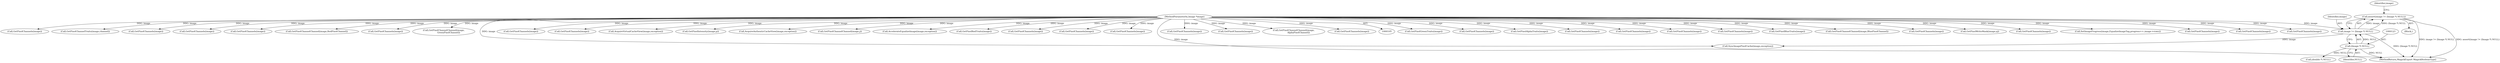 digraph "0_ImageMagick_1cc6f0ccc92c20c7cab6c4a7335daf29c91f0d8e_0@API" {
"1000119" [label="(Call,assert(image != (Image *) NULL))"];
"1000120" [label="(Call,image != (Image *) NULL)"];
"1000106" [label="(MethodParameterIn,Image *image)"];
"1000122" [label="(Call,(Image *) NULL)"];
"1000121" [label="(Identifier,image)"];
"1000647" [label="(Call,GetPixelGreenTraits(image))"];
"1000857" [label="(Call,GetPixelChannels(image))"];
"1000739" [label="(Call,GetPixelAlphaTraits(image))"];
"1000909" [label="(Call,GetPixelChannels(image))"];
"1000208" [label="(Call,(double *) NULL)"];
"1000431" [label="(Call,GetPixelChannels(image))"];
"1000918" [label="(Call,GetPixelChannels(image))"];
"1000185" [label="(Call,GetPixelChannels(image))"];
"1000693" [label="(Call,GetPixelBlueTraits(image))"];
"1000701" [label="(Call,GetPixelChannelChannel(image,BluePixelChannel))"];
"1000124" [label="(Identifier,NULL)"];
"1000382" [label="(Call,GetPixelChannels(image))"];
"1000850" [label="(Call,GetPixelWriteMask(image,q))"];
"1000106" [label="(MethodParameterIn,Image *image)"];
"1000868" [label="(Call,GetPixelChannels(image))"];
"1000941" [label="(Call,SetImageProgress(image,EqualizeImageTag,progress++,image->rows))"];
"1000171" [label="(Call,GetPixelChannels(image))"];
"1000724" [label="(Call,GetPixelChannels(image))"];
"1000122" [label="(Call,(Image *) NULL)"];
"1000678" [label="(Call,GetPixelChannels(image))"];
"1000550" [label="(Call,GetPixelChannels(image))"];
"1000882" [label="(Call,GetPixelChannelTraits(image,channel))"];
"1000199" [label="(Call,GetPixelChannels(image))"];
"1000632" [label="(Call,GetPixelChannels(image))"];
"1000455" [label="(Call,GetPixelChannels(image))"];
"1000609" [label="(Call,GetPixelChannelChannel(image,RedPixelChannel))"];
"1000353" [label="(Call,GetPixelChannels(image))"];
"1000655" [label="(Call,GetPixelChannelChannel(image,\n              GreenPixelChannel))"];
"1000133" [label="(Call,SyncImagePixelCache(image,exception))"];
"1000533" [label="(Call,GetPixelChannels(image))"];
"1000403" [label="(Call,GetPixelChannels(image))"];
"1000119" [label="(Call,assert(image != (Image *) NULL))"];
"1000120" [label="(Call,image != (Image *) NULL)"];
"1000285" [label="(Call,AcquireVirtualCacheView(image,exception))"];
"1000374" [label="(Call,GetPixelIntensity(image,p))"];
"1000787" [label="(Call,AcquireAuthenticCacheView(image,exception))"];
"1000876" [label="(Call,GetPixelChannelChannel(image,j))"];
"1000108" [label="(Block,)"];
"1000141" [label="(Call,AccelerateEqualizeImage(image,exception))"];
"1000601" [label="(Call,GetPixelRedTraits(image))"];
"1000505" [label="(Call,GetPixelChannels(image))"];
"1000484" [label="(Call,GetPixelChannels(image))"];
"1000389" [label="(Call,GetPixelChannels(image))"];
"1000968" [label="(MethodReturn,MagickExport MagickBooleanType)"];
"1000440" [label="(Call,GetPixelChannels(image))"];
"1000278" [label="(Call,GetPixelChannels(image))"];
"1000747" [label="(Call,GetPixelChannelChannel(image,\n              AlphaPixelChannel))"];
"1000770" [label="(Call,GetPixelChannels(image))"];
"1000128" [label="(Identifier,image)"];
"1000119" -> "1000108"  [label="AST: "];
"1000119" -> "1000120"  [label="CFG: "];
"1000120" -> "1000119"  [label="AST: "];
"1000128" -> "1000119"  [label="CFG: "];
"1000119" -> "1000968"  [label="DDG: image != (Image *) NULL"];
"1000119" -> "1000968"  [label="DDG: assert(image != (Image *) NULL)"];
"1000120" -> "1000119"  [label="DDG: image"];
"1000120" -> "1000119"  [label="DDG: (Image *) NULL"];
"1000120" -> "1000122"  [label="CFG: "];
"1000121" -> "1000120"  [label="AST: "];
"1000122" -> "1000120"  [label="AST: "];
"1000120" -> "1000968"  [label="DDG: (Image *) NULL"];
"1000106" -> "1000120"  [label="DDG: image"];
"1000122" -> "1000120"  [label="DDG: NULL"];
"1000120" -> "1000133"  [label="DDG: image"];
"1000106" -> "1000105"  [label="AST: "];
"1000106" -> "1000968"  [label="DDG: image"];
"1000106" -> "1000133"  [label="DDG: image"];
"1000106" -> "1000141"  [label="DDG: image"];
"1000106" -> "1000171"  [label="DDG: image"];
"1000106" -> "1000185"  [label="DDG: image"];
"1000106" -> "1000199"  [label="DDG: image"];
"1000106" -> "1000278"  [label="DDG: image"];
"1000106" -> "1000285"  [label="DDG: image"];
"1000106" -> "1000353"  [label="DDG: image"];
"1000106" -> "1000374"  [label="DDG: image"];
"1000106" -> "1000382"  [label="DDG: image"];
"1000106" -> "1000389"  [label="DDG: image"];
"1000106" -> "1000403"  [label="DDG: image"];
"1000106" -> "1000431"  [label="DDG: image"];
"1000106" -> "1000440"  [label="DDG: image"];
"1000106" -> "1000455"  [label="DDG: image"];
"1000106" -> "1000484"  [label="DDG: image"];
"1000106" -> "1000505"  [label="DDG: image"];
"1000106" -> "1000533"  [label="DDG: image"];
"1000106" -> "1000550"  [label="DDG: image"];
"1000106" -> "1000601"  [label="DDG: image"];
"1000106" -> "1000609"  [label="DDG: image"];
"1000106" -> "1000632"  [label="DDG: image"];
"1000106" -> "1000647"  [label="DDG: image"];
"1000106" -> "1000655"  [label="DDG: image"];
"1000106" -> "1000678"  [label="DDG: image"];
"1000106" -> "1000693"  [label="DDG: image"];
"1000106" -> "1000701"  [label="DDG: image"];
"1000106" -> "1000724"  [label="DDG: image"];
"1000106" -> "1000739"  [label="DDG: image"];
"1000106" -> "1000747"  [label="DDG: image"];
"1000106" -> "1000770"  [label="DDG: image"];
"1000106" -> "1000787"  [label="DDG: image"];
"1000106" -> "1000850"  [label="DDG: image"];
"1000106" -> "1000857"  [label="DDG: image"];
"1000106" -> "1000868"  [label="DDG: image"];
"1000106" -> "1000876"  [label="DDG: image"];
"1000106" -> "1000882"  [label="DDG: image"];
"1000106" -> "1000909"  [label="DDG: image"];
"1000106" -> "1000918"  [label="DDG: image"];
"1000106" -> "1000941"  [label="DDG: image"];
"1000122" -> "1000124"  [label="CFG: "];
"1000123" -> "1000122"  [label="AST: "];
"1000124" -> "1000122"  [label="AST: "];
"1000122" -> "1000968"  [label="DDG: NULL"];
"1000122" -> "1000208"  [label="DDG: NULL"];
}
